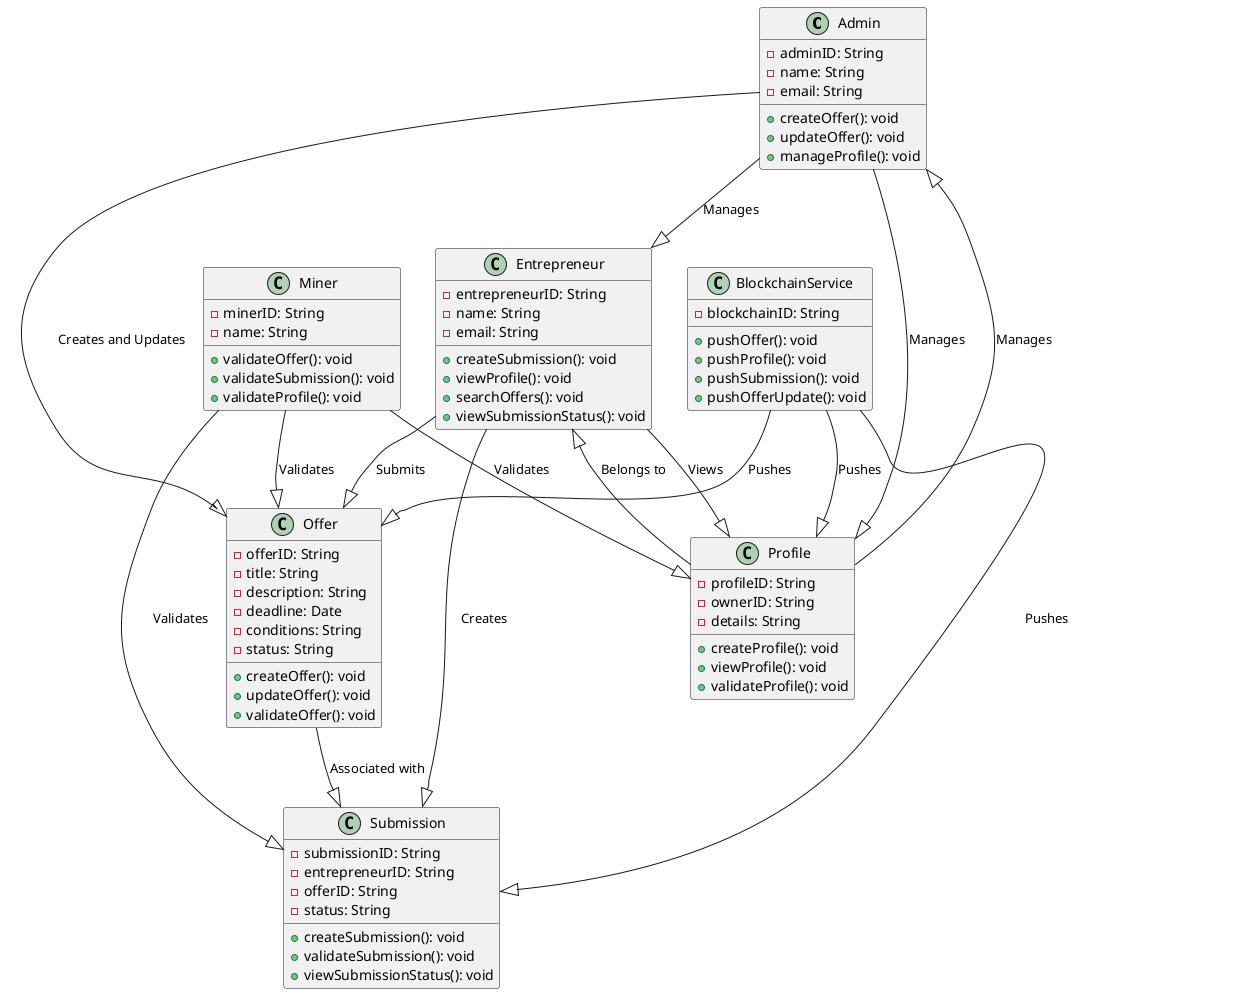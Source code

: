 @startuml

' Class definitions
class Admin {
  - adminID: String
  - name: String
  - email: String
  + createOffer(): void
  + updateOffer(): void
  + manageProfile(): void
}

class Entrepreneur {
  - entrepreneurID: String
  - name: String
  - email: String
  + createSubmission(): void
  + viewProfile(): void
  + searchOffers(): void
  + viewSubmissionStatus(): void
}

class Miner {
  - minerID: String
  - name: String
  + validateOffer(): void
  + validateSubmission(): void
  + validateProfile(): void
}

class BlockchainService {
  - blockchainID: String
  + pushOffer(): void
  + pushProfile(): void
  + pushSubmission(): void
  + pushOfferUpdate(): void
}

class Offer {
  - offerID: String
  - title: String
  - description: String
  - deadline: Date
  - conditions: String
  - status: String
  + createOffer(): void
  + updateOffer(): void
  + validateOffer(): void
}

class Profile {
  - profileID: String
  - ownerID: String
  - details: String
  + createProfile(): void
  + viewProfile(): void
  + validateProfile(): void
}

class Submission {
  - submissionID: String
  - entrepreneurID: String
  - offerID: String
  - status: String
  + createSubmission(): void
  + validateSubmission(): void
  + viewSubmissionStatus(): void
}

' Relationships
Admin --|> Entrepreneur: "Manages"
Admin --|> Offer: "Creates and Updates"
Admin --|> Profile: "Manages"
Entrepreneur --|> Offer: "Submits"
Entrepreneur --|> Submission: "Creates"
Entrepreneur --|> Profile: "Views"
Miner --|> Offer: "Validates"
Miner --|> Submission: "Validates"
Miner --|> Profile: "Validates"
BlockchainService --|> Offer: "Pushes"
BlockchainService --|> Profile: "Pushes"
BlockchainService --|> Submission: "Pushes"

Offer --|> Submission: "Associated with"
Profile --|> Entrepreneur: "Belongs to"
Profile --|> Admin: "Manages"

@enduml

